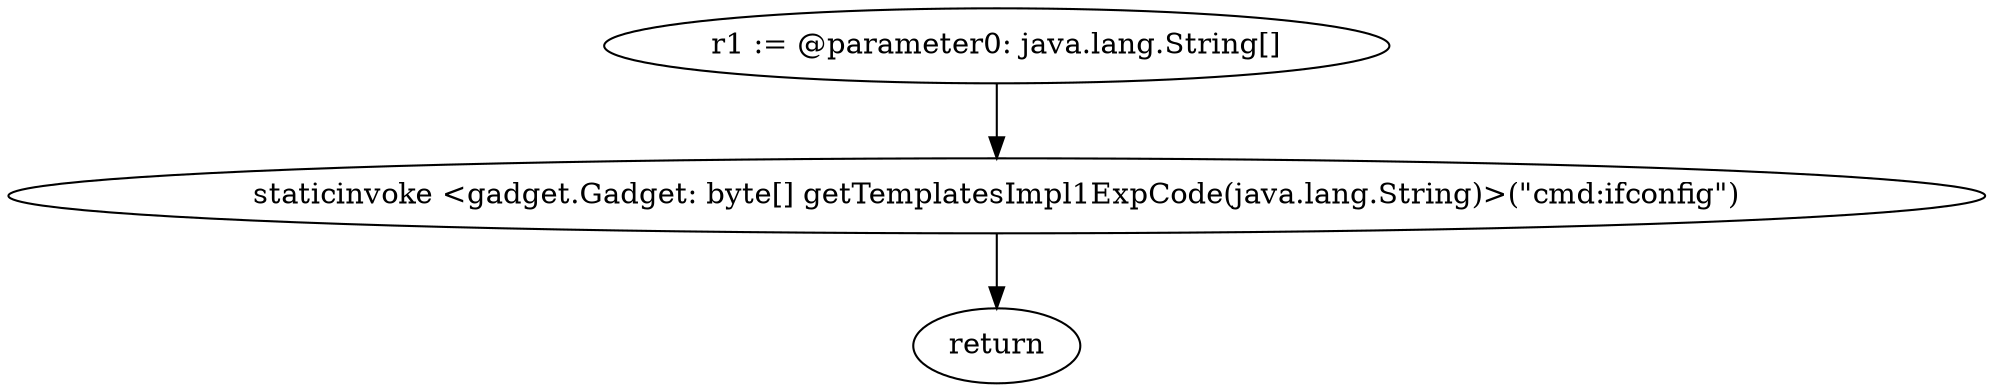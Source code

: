 digraph "unitGraph" {
    "r1 := @parameter0: java.lang.String[]"
    "staticinvoke <gadget.Gadget: byte[] getTemplatesImpl1ExpCode(java.lang.String)>(\"cmd:ifconfig\")"
    "return"
    "r1 := @parameter0: java.lang.String[]"->"staticinvoke <gadget.Gadget: byte[] getTemplatesImpl1ExpCode(java.lang.String)>(\"cmd:ifconfig\")";
    "staticinvoke <gadget.Gadget: byte[] getTemplatesImpl1ExpCode(java.lang.String)>(\"cmd:ifconfig\")"->"return";
}
